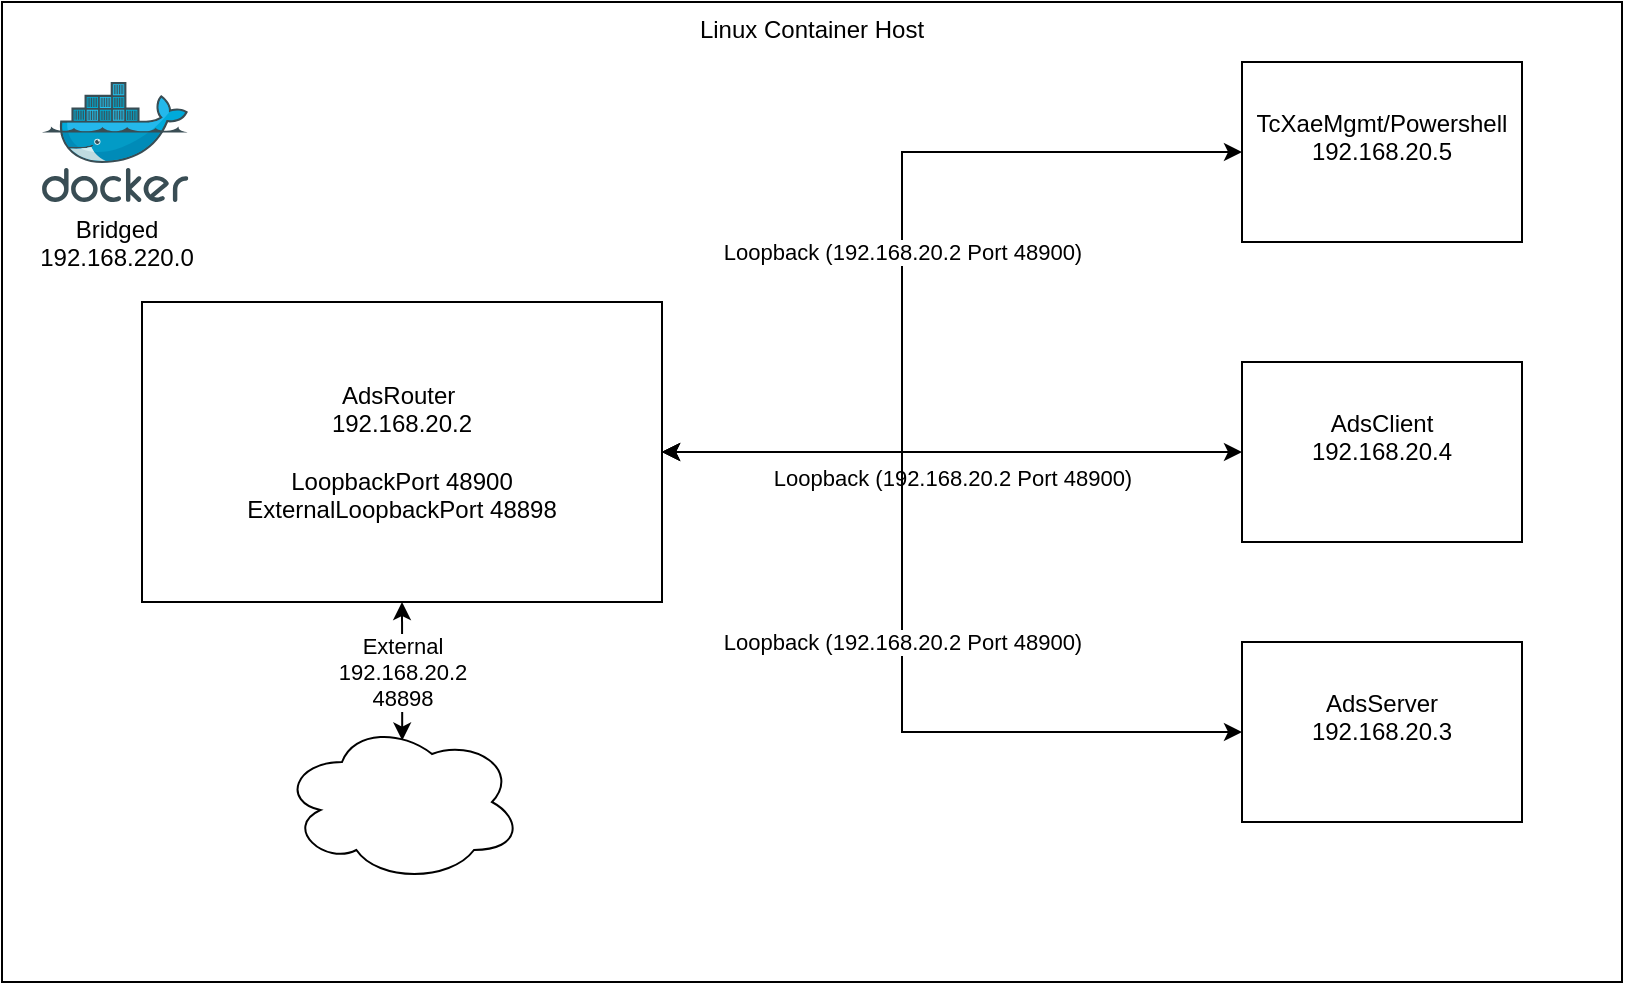 <mxfile version="26.0.4">
  <diagram name="Page-1" id="_HCvl0YmeWPvtZPQ_Uj9">
    <mxGraphModel dx="1185" dy="775" grid="1" gridSize="10" guides="1" tooltips="1" connect="1" arrows="1" fold="1" page="1" pageScale="1" pageWidth="850" pageHeight="1100" math="0" shadow="0">
      <root>
        <mxCell id="0" />
        <mxCell id="1" parent="0" />
        <mxCell id="8kB0kHyKgQLEjqnZo5WQ-4" value="Linux Container Host" style="rounded=0;whiteSpace=wrap;html=1;align=center;verticalAlign=top;allowArrows=1;" parent="1" vertex="1">
          <mxGeometry x="20" y="130" width="810" height="490" as="geometry" />
        </mxCell>
        <mxCell id="8kB0kHyKgQLEjqnZo5WQ-6" value="Bridged&lt;div&gt;192.168.220.0&lt;div&gt;&lt;br&gt;&lt;/div&gt;&lt;/div&gt;" style="image;sketch=0;aspect=fixed;html=1;points=[];align=center;fontSize=12;image=img/lib/mscae/Docker.svg;" parent="1" vertex="1">
          <mxGeometry x="40" y="170" width="73.17" height="60" as="geometry" />
        </mxCell>
        <mxCell id="8kB0kHyKgQLEjqnZo5WQ-14" value="Loopback (192.168.20.2 Port 48900)" style="rounded=0;orthogonalLoop=1;jettySize=auto;html=1;exitX=1;exitY=0.5;exitDx=0;exitDy=0;entryX=0;entryY=0.5;entryDx=0;entryDy=0;edgeStyle=orthogonalEdgeStyle;startArrow=classic;align=center;verticalAlign=top;" parent="1" source="8kB0kHyKgQLEjqnZo5WQ-7" target="8kB0kHyKgQLEjqnZo5WQ-8" edge="1">
          <mxGeometry relative="1" as="geometry" />
        </mxCell>
        <mxCell id="8kB0kHyKgQLEjqnZo5WQ-15" value="Loopback (192.168.20.2 Port 48900)" style="rounded=0;orthogonalLoop=1;jettySize=auto;html=1;exitX=1;exitY=0.5;exitDx=0;exitDy=0;entryX=0;entryY=0.5;entryDx=0;entryDy=0;edgeStyle=orthogonalEdgeStyle;anchorPointDirection=0;startArrow=classic;" parent="1" source="8kB0kHyKgQLEjqnZo5WQ-7" target="8kB0kHyKgQLEjqnZo5WQ-10" edge="1">
          <mxGeometry relative="1" as="geometry">
            <Array as="points">
              <mxPoint x="470" y="355" />
              <mxPoint x="470" y="495" />
            </Array>
          </mxGeometry>
        </mxCell>
        <mxCell id="8kB0kHyKgQLEjqnZo5WQ-7" value="AdsRouter&amp;nbsp;&lt;div&gt;192.168.20.2&lt;/div&gt;&lt;div&gt;&lt;br&gt;&lt;/div&gt;&lt;div&gt;LoopbackPort 48900&lt;/div&gt;&lt;div&gt;ExternalLoopbackPort 48898&lt;/div&gt;" style="rounded=0;whiteSpace=wrap;html=1;" parent="1" vertex="1">
          <mxGeometry x="90" y="280" width="260" height="150" as="geometry" />
        </mxCell>
        <mxCell id="8kB0kHyKgQLEjqnZo5WQ-8" value="AdsClient&lt;div&gt;192.168.20.4&lt;/div&gt;&lt;div&gt;&lt;br&gt;&lt;/div&gt;" style="rounded=0;whiteSpace=wrap;html=1;" parent="1" vertex="1">
          <mxGeometry x="640" y="310" width="140" height="90" as="geometry" />
        </mxCell>
        <mxCell id="8kB0kHyKgQLEjqnZo5WQ-10" value="AdsServer&lt;div&gt;192.168.20.3&lt;/div&gt;&lt;div&gt;&lt;br&gt;&lt;/div&gt;" style="rounded=0;whiteSpace=wrap;html=1;" parent="1" vertex="1">
          <mxGeometry x="640" y="450" width="140" height="90" as="geometry" />
        </mxCell>
        <mxCell id="8kB0kHyKgQLEjqnZo5WQ-17" value="&lt;div&gt;External&lt;/div&gt;192.168.20.2&lt;div&gt;48898&lt;/div&gt;" style="endArrow=classic;startArrow=classic;html=1;rounded=0;entryX=0.5;entryY=1;entryDx=0;entryDy=0;exitX=0.501;exitY=0.116;exitDx=0;exitDy=0;exitPerimeter=0;" parent="1" source="8kB0kHyKgQLEjqnZo5WQ-18" target="8kB0kHyKgQLEjqnZo5WQ-7" edge="1">
          <mxGeometry width="50" height="50" relative="1" as="geometry">
            <mxPoint x="610" y="530" as="sourcePoint" />
            <mxPoint x="660" y="480" as="targetPoint" />
          </mxGeometry>
        </mxCell>
        <mxCell id="8kB0kHyKgQLEjqnZo5WQ-18" value="" style="ellipse;shape=cloud;whiteSpace=wrap;html=1;" parent="1" vertex="1">
          <mxGeometry x="160" y="490" width="120" height="80" as="geometry" />
        </mxCell>
        <mxCell id="giS17DBfkPcXTDAue1s6-1" value="&lt;div&gt;TcXaeMgmt/Powershell&lt;/div&gt;&lt;div&gt;192.168.20.5&lt;/div&gt;&lt;div&gt;&lt;br&gt;&lt;/div&gt;" style="rounded=0;whiteSpace=wrap;html=1;" parent="1" vertex="1">
          <mxGeometry x="640" y="160" width="140" height="90" as="geometry" />
        </mxCell>
        <mxCell id="giS17DBfkPcXTDAue1s6-3" value="Loopback (192.168.20.2 Port 48900)" style="rounded=0;orthogonalLoop=1;jettySize=auto;html=1;exitX=1;exitY=0.5;exitDx=0;exitDy=0;entryX=0;entryY=0.5;entryDx=0;entryDy=0;edgeStyle=orthogonalEdgeStyle;anchorPointDirection=0;startArrow=classic;" parent="1" source="8kB0kHyKgQLEjqnZo5WQ-7" target="giS17DBfkPcXTDAue1s6-1" edge="1">
          <mxGeometry relative="1" as="geometry">
            <mxPoint x="420" y="365" as="sourcePoint" />
            <mxPoint x="580" y="505" as="targetPoint" />
            <Array as="points">
              <mxPoint x="470" y="355" />
              <mxPoint x="470" y="205" />
            </Array>
          </mxGeometry>
        </mxCell>
      </root>
    </mxGraphModel>
  </diagram>
</mxfile>
